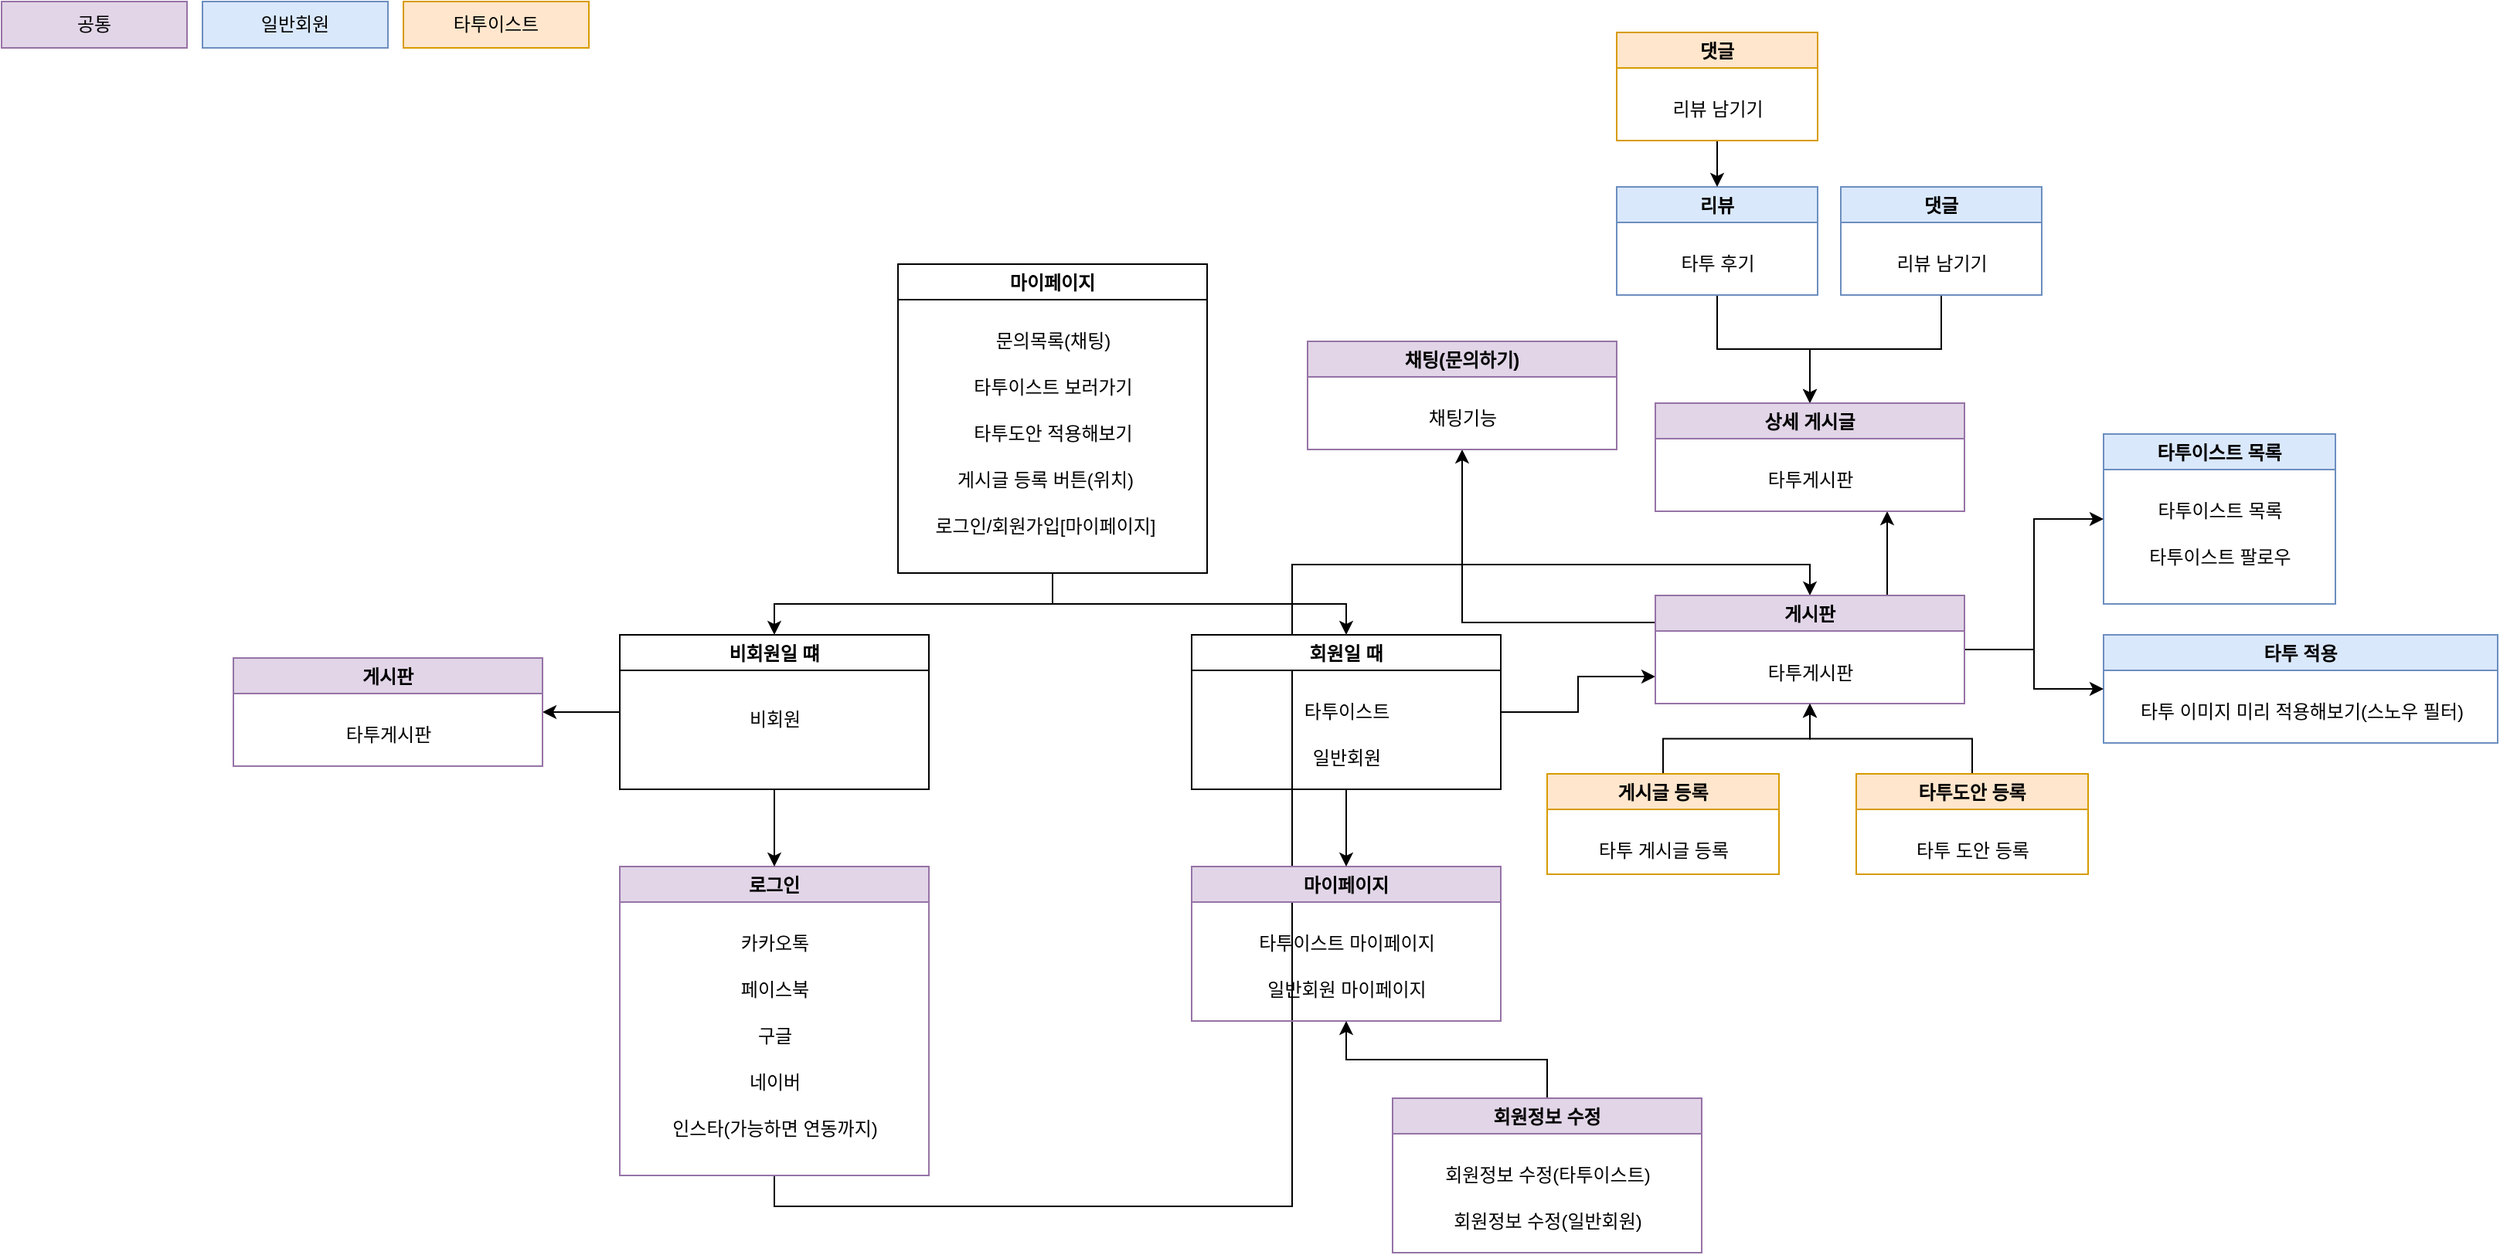 <mxfile version="16.6.4" type="github">
  <diagram id="plekSp8g0xQLM_WGkmEq" name="Page-1">
    <mxGraphModel dx="3384" dy="952" grid="1" gridSize="10" guides="1" tooltips="1" connect="1" arrows="1" fold="1" page="1" pageScale="1" pageWidth="827" pageHeight="1169" math="0" shadow="0">
      <root>
        <mxCell id="0" />
        <mxCell id="1" parent="0" />
        <mxCell id="W3kY__UTv8PT8pYsWglq-48" style="edgeStyle=orthogonalEdgeStyle;rounded=0;orthogonalLoop=1;jettySize=auto;html=1;exitX=0.5;exitY=1;exitDx=0;exitDy=0;entryX=0.5;entryY=0;entryDx=0;entryDy=0;" parent="1" source="5WcO7mzDaS4tZazKzf49-14" target="W3kY__UTv8PT8pYsWglq-45" edge="1">
          <mxGeometry relative="1" as="geometry" />
        </mxCell>
        <mxCell id="5WcO7mzDaS4tZazKzf49-14" value="로그인" style="swimlane;fillColor=#e1d5e7;strokeColor=#9673a6;" parent="1" vertex="1">
          <mxGeometry x="-1230" y="760" width="200" height="200" as="geometry" />
        </mxCell>
        <mxCell id="5WcO7mzDaS4tZazKzf49-19" value="인스타(가능하면 연동까지)" style="text;html=1;align=center;verticalAlign=middle;resizable=0;points=[];autosize=1;strokeColor=none;fillColor=none;" parent="5WcO7mzDaS4tZazKzf49-14" vertex="1">
          <mxGeometry x="20" y="160" width="160" height="20" as="geometry" />
        </mxCell>
        <mxCell id="5WcO7mzDaS4tZazKzf49-18" value="네이버" style="text;html=1;align=center;verticalAlign=middle;resizable=0;points=[];autosize=1;strokeColor=none;fillColor=none;" parent="5WcO7mzDaS4tZazKzf49-14" vertex="1">
          <mxGeometry x="75" y="130" width="50" height="20" as="geometry" />
        </mxCell>
        <mxCell id="5WcO7mzDaS4tZazKzf49-17" value="구글" style="text;html=1;align=center;verticalAlign=middle;resizable=0;points=[];autosize=1;strokeColor=none;fillColor=none;" parent="5WcO7mzDaS4tZazKzf49-14" vertex="1">
          <mxGeometry x="80" y="100" width="40" height="20" as="geometry" />
        </mxCell>
        <mxCell id="5WcO7mzDaS4tZazKzf49-15" value="카카오톡" style="text;html=1;align=center;verticalAlign=middle;resizable=0;points=[];autosize=1;strokeColor=none;fillColor=none;" parent="5WcO7mzDaS4tZazKzf49-14" vertex="1">
          <mxGeometry x="70" y="40" width="60" height="20" as="geometry" />
        </mxCell>
        <mxCell id="5WcO7mzDaS4tZazKzf49-16" value="페이스북" style="text;html=1;align=center;verticalAlign=middle;resizable=0;points=[];autosize=1;strokeColor=none;fillColor=none;" parent="5WcO7mzDaS4tZazKzf49-14" vertex="1">
          <mxGeometry x="70" y="70" width="60" height="20" as="geometry" />
        </mxCell>
        <mxCell id="5WcO7mzDaS4tZazKzf49-21" value="마이페이지" style="swimlane;fillColor=#e1d5e7;strokeColor=#9673a6;" parent="1" vertex="1">
          <mxGeometry x="-860" y="760" width="200" height="100" as="geometry" />
        </mxCell>
        <mxCell id="5WcO7mzDaS4tZazKzf49-25" value="타투이스트 마이페이지" style="text;html=1;align=center;verticalAlign=middle;resizable=0;points=[];autosize=1;strokeColor=none;fillColor=none;" parent="5WcO7mzDaS4tZazKzf49-21" vertex="1">
          <mxGeometry x="30" y="40" width="140" height="20" as="geometry" />
        </mxCell>
        <mxCell id="5WcO7mzDaS4tZazKzf49-26" value="일반회원 마이페이지" style="text;html=1;align=center;verticalAlign=middle;resizable=0;points=[];autosize=1;strokeColor=none;fillColor=none;" parent="5WcO7mzDaS4tZazKzf49-21" vertex="1">
          <mxGeometry x="35" y="70" width="130" height="20" as="geometry" />
        </mxCell>
        <mxCell id="W3kY__UTv8PT8pYsWglq-72" style="edgeStyle=orthogonalEdgeStyle;rounded=0;orthogonalLoop=1;jettySize=auto;html=1;entryX=0.5;entryY=1;entryDx=0;entryDy=0;" parent="1" source="5WcO7mzDaS4tZazKzf49-30" target="5WcO7mzDaS4tZazKzf49-21" edge="1">
          <mxGeometry relative="1" as="geometry" />
        </mxCell>
        <mxCell id="5WcO7mzDaS4tZazKzf49-30" value="회원정보 수정" style="swimlane;fillColor=#e1d5e7;strokeColor=#9673a6;" parent="1" vertex="1">
          <mxGeometry x="-730" y="910" width="200" height="100" as="geometry" />
        </mxCell>
        <mxCell id="5WcO7mzDaS4tZazKzf49-31" value="회원정보 수정(타투이스트)" style="text;html=1;align=center;verticalAlign=middle;resizable=0;points=[];autosize=1;strokeColor=none;fillColor=none;" parent="5WcO7mzDaS4tZazKzf49-30" vertex="1">
          <mxGeometry x="20" y="40" width="160" height="20" as="geometry" />
        </mxCell>
        <mxCell id="5WcO7mzDaS4tZazKzf49-32" value="회원정보 수정(일반회원)" style="text;html=1;align=center;verticalAlign=middle;resizable=0;points=[];autosize=1;strokeColor=none;fillColor=none;" parent="5WcO7mzDaS4tZazKzf49-30" vertex="1">
          <mxGeometry x="25" y="70" width="150" height="20" as="geometry" />
        </mxCell>
        <mxCell id="W3kY__UTv8PT8pYsWglq-73" style="edgeStyle=orthogonalEdgeStyle;rounded=0;orthogonalLoop=1;jettySize=auto;html=1;entryX=0.5;entryY=1;entryDx=0;entryDy=0;" parent="1" source="5WcO7mzDaS4tZazKzf49-37" target="W3kY__UTv8PT8pYsWglq-45" edge="1">
          <mxGeometry relative="1" as="geometry" />
        </mxCell>
        <mxCell id="5WcO7mzDaS4tZazKzf49-37" value="게시글 등록" style="swimlane;fillColor=#ffe6cc;strokeColor=#d79b00;" parent="1" vertex="1">
          <mxGeometry x="-630" y="700" width="150" height="65" as="geometry" />
        </mxCell>
        <mxCell id="5WcO7mzDaS4tZazKzf49-39" value="타투 게시글 등록" style="text;html=1;align=center;verticalAlign=middle;resizable=0;points=[];autosize=1;strokeColor=none;fillColor=none;" parent="5WcO7mzDaS4tZazKzf49-37" vertex="1">
          <mxGeometry x="20" y="40" width="110" height="20" as="geometry" />
        </mxCell>
        <mxCell id="5WcO7mzDaS4tZazKzf49-41" value="타투 적용" style="swimlane;fillColor=#dae8fc;strokeColor=#6c8ebf;" parent="1" vertex="1">
          <mxGeometry x="-270" y="610" width="255" height="70" as="geometry" />
        </mxCell>
        <mxCell id="5WcO7mzDaS4tZazKzf49-43" value="타투 이미지 미리 적용해보기(스노우 필터)" style="text;html=1;align=center;verticalAlign=middle;resizable=0;points=[];autosize=1;strokeColor=none;fillColor=none;" parent="5WcO7mzDaS4tZazKzf49-41" vertex="1">
          <mxGeometry x="7.5" y="40" width="240" height="20" as="geometry" />
        </mxCell>
        <mxCell id="5WcO7mzDaS4tZazKzf49-46" value="타투이스트 목록" style="swimlane;fillColor=#dae8fc;strokeColor=#6c8ebf;" parent="1" vertex="1">
          <mxGeometry x="-270" y="480" width="150" height="110" as="geometry" />
        </mxCell>
        <mxCell id="5WcO7mzDaS4tZazKzf49-48" value="타투이스트 팔로우" style="text;html=1;align=center;verticalAlign=middle;resizable=0;points=[];autosize=1;strokeColor=none;fillColor=none;" parent="5WcO7mzDaS4tZazKzf49-46" vertex="1">
          <mxGeometry x="20" y="70" width="110" height="20" as="geometry" />
        </mxCell>
        <mxCell id="5WcO7mzDaS4tZazKzf49-47" value="타투이스트 목록" style="text;html=1;align=center;verticalAlign=middle;resizable=0;points=[];autosize=1;strokeColor=none;fillColor=none;" parent="5WcO7mzDaS4tZazKzf49-46" vertex="1">
          <mxGeometry x="25" y="40" width="100" height="20" as="geometry" />
        </mxCell>
        <mxCell id="W3kY__UTv8PT8pYsWglq-7" style="edgeStyle=orthogonalEdgeStyle;rounded=0;orthogonalLoop=1;jettySize=auto;html=1;entryX=0.5;entryY=0;entryDx=0;entryDy=0;" parent="1" source="W3kY__UTv8PT8pYsWglq-1" target="W3kY__UTv8PT8pYsWglq-23" edge="1">
          <mxGeometry relative="1" as="geometry">
            <mxPoint x="-1150" y="650" as="targetPoint" />
          </mxGeometry>
        </mxCell>
        <mxCell id="W3kY__UTv8PT8pYsWglq-27" style="edgeStyle=orthogonalEdgeStyle;rounded=0;orthogonalLoop=1;jettySize=auto;html=1;entryX=0.5;entryY=0;entryDx=0;entryDy=0;" parent="1" source="W3kY__UTv8PT8pYsWglq-1" target="W3kY__UTv8PT8pYsWglq-20" edge="1">
          <mxGeometry relative="1" as="geometry" />
        </mxCell>
        <mxCell id="W3kY__UTv8PT8pYsWglq-1" value="마이페이지" style="swimlane;" parent="1" vertex="1">
          <mxGeometry x="-1050" y="370" width="200" height="200" as="geometry" />
        </mxCell>
        <mxCell id="W3kY__UTv8PT8pYsWglq-2" value="문의목록(채팅)" style="text;html=1;align=center;verticalAlign=middle;resizable=0;points=[];autosize=1;strokeColor=none;fillColor=none;" parent="W3kY__UTv8PT8pYsWglq-1" vertex="1">
          <mxGeometry x="50" y="40" width="100" height="20" as="geometry" />
        </mxCell>
        <mxCell id="W3kY__UTv8PT8pYsWglq-3" value="타투이스트 보러가기" style="text;html=1;align=center;verticalAlign=middle;resizable=0;points=[];autosize=1;strokeColor=none;fillColor=none;" parent="W3kY__UTv8PT8pYsWglq-1" vertex="1">
          <mxGeometry x="35" y="70" width="130" height="20" as="geometry" />
        </mxCell>
        <mxCell id="W3kY__UTv8PT8pYsWglq-4" value="타투도안 적용해보기" style="text;html=1;align=center;verticalAlign=middle;resizable=0;points=[];autosize=1;strokeColor=none;fillColor=none;" parent="W3kY__UTv8PT8pYsWglq-1" vertex="1">
          <mxGeometry x="35" y="100" width="130" height="20" as="geometry" />
        </mxCell>
        <mxCell id="W3kY__UTv8PT8pYsWglq-5" value="로그인/회원가입[마이페이지]" style="text;html=1;align=center;verticalAlign=middle;resizable=0;points=[];autosize=1;" parent="W3kY__UTv8PT8pYsWglq-1" vertex="1">
          <mxGeometry x="10" y="160" width="170" height="20" as="geometry" />
        </mxCell>
        <mxCell id="W3kY__UTv8PT8pYsWglq-6" value="게시글 등록 버튼(위치)" style="text;html=1;align=center;verticalAlign=middle;resizable=0;points=[];autosize=1;strokeColor=none;fillColor=none;" parent="W3kY__UTv8PT8pYsWglq-1" vertex="1">
          <mxGeometry x="25" y="130" width="140" height="20" as="geometry" />
        </mxCell>
        <mxCell id="W3kY__UTv8PT8pYsWglq-29" style="edgeStyle=orthogonalEdgeStyle;rounded=0;orthogonalLoop=1;jettySize=auto;html=1;exitX=0.5;exitY=1;exitDx=0;exitDy=0;entryX=0.5;entryY=0;entryDx=0;entryDy=0;" parent="1" source="W3kY__UTv8PT8pYsWglq-20" target="5WcO7mzDaS4tZazKzf49-21" edge="1">
          <mxGeometry relative="1" as="geometry" />
        </mxCell>
        <mxCell id="W3kY__UTv8PT8pYsWglq-47" style="edgeStyle=orthogonalEdgeStyle;rounded=0;orthogonalLoop=1;jettySize=auto;html=1;entryX=0;entryY=0.75;entryDx=0;entryDy=0;" parent="1" source="W3kY__UTv8PT8pYsWglq-20" target="W3kY__UTv8PT8pYsWglq-45" edge="1">
          <mxGeometry relative="1" as="geometry" />
        </mxCell>
        <mxCell id="W3kY__UTv8PT8pYsWglq-20" value="회원일 때" style="swimlane;" parent="1" vertex="1">
          <mxGeometry x="-860" y="610" width="200" height="100" as="geometry" />
        </mxCell>
        <mxCell id="W3kY__UTv8PT8pYsWglq-21" value="타투이스트" style="text;html=1;align=center;verticalAlign=middle;resizable=0;points=[];autosize=1;strokeColor=none;fillColor=none;" parent="W3kY__UTv8PT8pYsWglq-20" vertex="1">
          <mxGeometry x="60" y="40" width="80" height="20" as="geometry" />
        </mxCell>
        <mxCell id="W3kY__UTv8PT8pYsWglq-22" value="일반회원" style="text;html=1;align=center;verticalAlign=middle;resizable=0;points=[];autosize=1;strokeColor=none;fillColor=none;" parent="W3kY__UTv8PT8pYsWglq-20" vertex="1">
          <mxGeometry x="70" y="70" width="60" height="20" as="geometry" />
        </mxCell>
        <mxCell id="W3kY__UTv8PT8pYsWglq-37" style="edgeStyle=orthogonalEdgeStyle;rounded=0;orthogonalLoop=1;jettySize=auto;html=1;exitX=0.5;exitY=1;exitDx=0;exitDy=0;entryX=0.5;entryY=0;entryDx=0;entryDy=0;" parent="1" source="W3kY__UTv8PT8pYsWglq-23" target="5WcO7mzDaS4tZazKzf49-14" edge="1">
          <mxGeometry relative="1" as="geometry" />
        </mxCell>
        <mxCell id="W3kY__UTv8PT8pYsWglq-41" style="edgeStyle=orthogonalEdgeStyle;rounded=0;orthogonalLoop=1;jettySize=auto;html=1;exitX=0;exitY=0.5;exitDx=0;exitDy=0;entryX=1;entryY=0.5;entryDx=0;entryDy=0;" parent="1" source="W3kY__UTv8PT8pYsWglq-23" target="W3kY__UTv8PT8pYsWglq-38" edge="1">
          <mxGeometry relative="1" as="geometry" />
        </mxCell>
        <mxCell id="W3kY__UTv8PT8pYsWglq-23" value="비회원일 떄" style="swimlane;" parent="1" vertex="1">
          <mxGeometry x="-1230" y="610" width="200" height="100" as="geometry" />
        </mxCell>
        <mxCell id="W3kY__UTv8PT8pYsWglq-25" value="비회원" style="text;html=1;align=center;verticalAlign=middle;resizable=0;points=[];autosize=1;strokeColor=none;fillColor=none;" parent="W3kY__UTv8PT8pYsWglq-23" vertex="1">
          <mxGeometry x="75" y="45" width="50" height="20" as="geometry" />
        </mxCell>
        <mxCell id="W3kY__UTv8PT8pYsWglq-38" value="게시판" style="swimlane;fillColor=#e1d5e7;strokeColor=#9673a6;" parent="1" vertex="1">
          <mxGeometry x="-1480" y="625" width="200" height="70" as="geometry" />
        </mxCell>
        <mxCell id="W3kY__UTv8PT8pYsWglq-39" value="타투게시판" style="text;html=1;align=center;verticalAlign=middle;resizable=0;points=[];autosize=1;strokeColor=none;fillColor=none;" parent="W3kY__UTv8PT8pYsWglq-38" vertex="1">
          <mxGeometry x="60" y="40" width="80" height="20" as="geometry" />
        </mxCell>
        <mxCell id="W3kY__UTv8PT8pYsWglq-42" value="일반회원" style="rounded=0;whiteSpace=wrap;html=1;fillColor=#dae8fc;strokeColor=#6c8ebf;" parent="1" vertex="1">
          <mxGeometry x="-1500" y="200" width="120" height="30" as="geometry" />
        </mxCell>
        <mxCell id="W3kY__UTv8PT8pYsWglq-43" value="타투이스트" style="rounded=0;whiteSpace=wrap;html=1;fillColor=#ffe6cc;strokeColor=#d79b00;" parent="1" vertex="1">
          <mxGeometry x="-1370" y="200" width="120" height="30" as="geometry" />
        </mxCell>
        <mxCell id="W3kY__UTv8PT8pYsWglq-44" value="공통" style="rounded=0;whiteSpace=wrap;html=1;fillColor=#e1d5e7;strokeColor=#9673a6;" parent="1" vertex="1">
          <mxGeometry x="-1630" y="200" width="120" height="30" as="geometry" />
        </mxCell>
        <mxCell id="W3kY__UTv8PT8pYsWglq-78" style="edgeStyle=orthogonalEdgeStyle;rounded=0;orthogonalLoop=1;jettySize=auto;html=1;entryX=0;entryY=0.5;entryDx=0;entryDy=0;" parent="1" source="W3kY__UTv8PT8pYsWglq-45" target="5WcO7mzDaS4tZazKzf49-46" edge="1">
          <mxGeometry relative="1" as="geometry" />
        </mxCell>
        <mxCell id="W3kY__UTv8PT8pYsWglq-79" style="edgeStyle=orthogonalEdgeStyle;rounded=0;orthogonalLoop=1;jettySize=auto;html=1;entryX=0;entryY=0.5;entryDx=0;entryDy=0;" parent="1" source="W3kY__UTv8PT8pYsWglq-45" target="5WcO7mzDaS4tZazKzf49-41" edge="1">
          <mxGeometry relative="1" as="geometry" />
        </mxCell>
        <mxCell id="W3kY__UTv8PT8pYsWglq-89" style="edgeStyle=orthogonalEdgeStyle;rounded=0;orthogonalLoop=1;jettySize=auto;html=1;exitX=0;exitY=0.25;exitDx=0;exitDy=0;entryX=0.5;entryY=1;entryDx=0;entryDy=0;" parent="1" source="W3kY__UTv8PT8pYsWglq-45" target="W3kY__UTv8PT8pYsWglq-54" edge="1">
          <mxGeometry relative="1" as="geometry">
            <mxPoint x="-630" y="230" as="targetPoint" />
          </mxGeometry>
        </mxCell>
        <mxCell id="bmKG5Lpo8-quiIXzR3yX-9" style="edgeStyle=orthogonalEdgeStyle;rounded=0;orthogonalLoop=1;jettySize=auto;html=1;exitX=0.75;exitY=0;exitDx=0;exitDy=0;entryX=0.75;entryY=1;entryDx=0;entryDy=0;" edge="1" parent="1" source="W3kY__UTv8PT8pYsWglq-45" target="bmKG5Lpo8-quiIXzR3yX-4">
          <mxGeometry relative="1" as="geometry" />
        </mxCell>
        <mxCell id="W3kY__UTv8PT8pYsWglq-45" value="게시판" style="swimlane;fillColor=#e1d5e7;strokeColor=#9673a6;" parent="1" vertex="1">
          <mxGeometry x="-560" y="584.5" width="200" height="70" as="geometry" />
        </mxCell>
        <mxCell id="W3kY__UTv8PT8pYsWglq-46" value="타투게시판" style="text;html=1;align=center;verticalAlign=middle;resizable=0;points=[];autosize=1;strokeColor=none;fillColor=none;" parent="W3kY__UTv8PT8pYsWglq-45" vertex="1">
          <mxGeometry x="60" y="40" width="80" height="20" as="geometry" />
        </mxCell>
        <mxCell id="W3kY__UTv8PT8pYsWglq-76" style="edgeStyle=orthogonalEdgeStyle;rounded=0;orthogonalLoop=1;jettySize=auto;html=1;entryX=0.5;entryY=1;entryDx=0;entryDy=0;" parent="1" source="W3kY__UTv8PT8pYsWglq-49" target="W3kY__UTv8PT8pYsWglq-45" edge="1">
          <mxGeometry relative="1" as="geometry" />
        </mxCell>
        <mxCell id="W3kY__UTv8PT8pYsWglq-49" value="타투도안 등록" style="swimlane;fillColor=#ffe6cc;strokeColor=#d79b00;" parent="1" vertex="1">
          <mxGeometry x="-430" y="700" width="150" height="65" as="geometry" />
        </mxCell>
        <mxCell id="W3kY__UTv8PT8pYsWglq-50" value="타투 도안 등록" style="text;html=1;align=center;verticalAlign=middle;resizable=0;points=[];autosize=1;strokeColor=none;fillColor=none;" parent="W3kY__UTv8PT8pYsWglq-49" vertex="1">
          <mxGeometry x="30" y="40" width="90" height="20" as="geometry" />
        </mxCell>
        <mxCell id="W3kY__UTv8PT8pYsWglq-54" value="채팅(문의하기)" style="swimlane;fillColor=#e1d5e7;strokeColor=#9673a6;" parent="1" vertex="1">
          <mxGeometry x="-785" y="420" width="200" height="70" as="geometry" />
        </mxCell>
        <mxCell id="W3kY__UTv8PT8pYsWglq-55" value="채팅기능" style="text;html=1;align=center;verticalAlign=middle;resizable=0;points=[];autosize=1;strokeColor=none;fillColor=none;" parent="W3kY__UTv8PT8pYsWglq-54" vertex="1">
          <mxGeometry x="70" y="40" width="60" height="20" as="geometry" />
        </mxCell>
        <mxCell id="bmKG5Lpo8-quiIXzR3yX-8" style="edgeStyle=orthogonalEdgeStyle;rounded=0;orthogonalLoop=1;jettySize=auto;html=1;entryX=0.5;entryY=0;entryDx=0;entryDy=0;" edge="1" parent="1" source="W3kY__UTv8PT8pYsWglq-57" target="bmKG5Lpo8-quiIXzR3yX-4">
          <mxGeometry relative="1" as="geometry" />
        </mxCell>
        <mxCell id="W3kY__UTv8PT8pYsWglq-57" value="리뷰" style="swimlane;fillColor=#dae8fc;strokeColor=#6c8ebf;" parent="1" vertex="1">
          <mxGeometry x="-585" y="320" width="130" height="70" as="geometry" />
        </mxCell>
        <mxCell id="W3kY__UTv8PT8pYsWglq-58" value="타투 후기" style="text;html=1;align=center;verticalAlign=middle;resizable=0;points=[];autosize=1;strokeColor=none;fillColor=none;" parent="W3kY__UTv8PT8pYsWglq-57" vertex="1">
          <mxGeometry x="30" y="40" width="70" height="20" as="geometry" />
        </mxCell>
        <mxCell id="W3kY__UTv8PT8pYsWglq-88" style="edgeStyle=orthogonalEdgeStyle;rounded=0;orthogonalLoop=1;jettySize=auto;html=1;entryX=0.5;entryY=0;entryDx=0;entryDy=0;" parent="1" source="W3kY__UTv8PT8pYsWglq-59" target="bmKG5Lpo8-quiIXzR3yX-4" edge="1">
          <mxGeometry relative="1" as="geometry">
            <mxPoint x="-440" y="450" as="targetPoint" />
          </mxGeometry>
        </mxCell>
        <mxCell id="W3kY__UTv8PT8pYsWglq-59" value="댓글" style="swimlane;fillColor=#dae8fc;strokeColor=#6c8ebf;" parent="1" vertex="1">
          <mxGeometry x="-440" y="320" width="130" height="70" as="geometry" />
        </mxCell>
        <mxCell id="W3kY__UTv8PT8pYsWglq-60" value="리뷰 남기기" style="text;html=1;align=center;verticalAlign=middle;resizable=0;points=[];autosize=1;strokeColor=none;fillColor=none;" parent="W3kY__UTv8PT8pYsWglq-59" vertex="1">
          <mxGeometry x="25" y="40" width="80" height="20" as="geometry" />
        </mxCell>
        <mxCell id="W3kY__UTv8PT8pYsWglq-84" style="edgeStyle=orthogonalEdgeStyle;rounded=0;orthogonalLoop=1;jettySize=auto;html=1;exitX=0.5;exitY=1;exitDx=0;exitDy=0;entryX=0.5;entryY=0;entryDx=0;entryDy=0;" parent="1" source="W3kY__UTv8PT8pYsWglq-61" target="W3kY__UTv8PT8pYsWglq-57" edge="1">
          <mxGeometry relative="1" as="geometry" />
        </mxCell>
        <mxCell id="W3kY__UTv8PT8pYsWglq-61" value="댓글" style="swimlane;fillColor=#ffe6cc;strokeColor=#d79b00;" parent="1" vertex="1">
          <mxGeometry x="-585" y="220" width="130" height="70" as="geometry" />
        </mxCell>
        <mxCell id="W3kY__UTv8PT8pYsWglq-62" value="리뷰 남기기" style="text;html=1;align=center;verticalAlign=middle;resizable=0;points=[];autosize=1;strokeColor=none;fillColor=none;" parent="W3kY__UTv8PT8pYsWglq-61" vertex="1">
          <mxGeometry x="25" y="40" width="80" height="20" as="geometry" />
        </mxCell>
        <mxCell id="bmKG5Lpo8-quiIXzR3yX-4" value="상세 게시글" style="swimlane;fillColor=#e1d5e7;strokeColor=#9673a6;startSize=23;" vertex="1" parent="1">
          <mxGeometry x="-560" y="460" width="200" height="70" as="geometry" />
        </mxCell>
        <mxCell id="bmKG5Lpo8-quiIXzR3yX-5" value="타투게시판" style="text;html=1;align=center;verticalAlign=middle;resizable=0;points=[];autosize=1;strokeColor=none;fillColor=none;" vertex="1" parent="bmKG5Lpo8-quiIXzR3yX-4">
          <mxGeometry x="60" y="40" width="80" height="20" as="geometry" />
        </mxCell>
      </root>
    </mxGraphModel>
  </diagram>
</mxfile>
